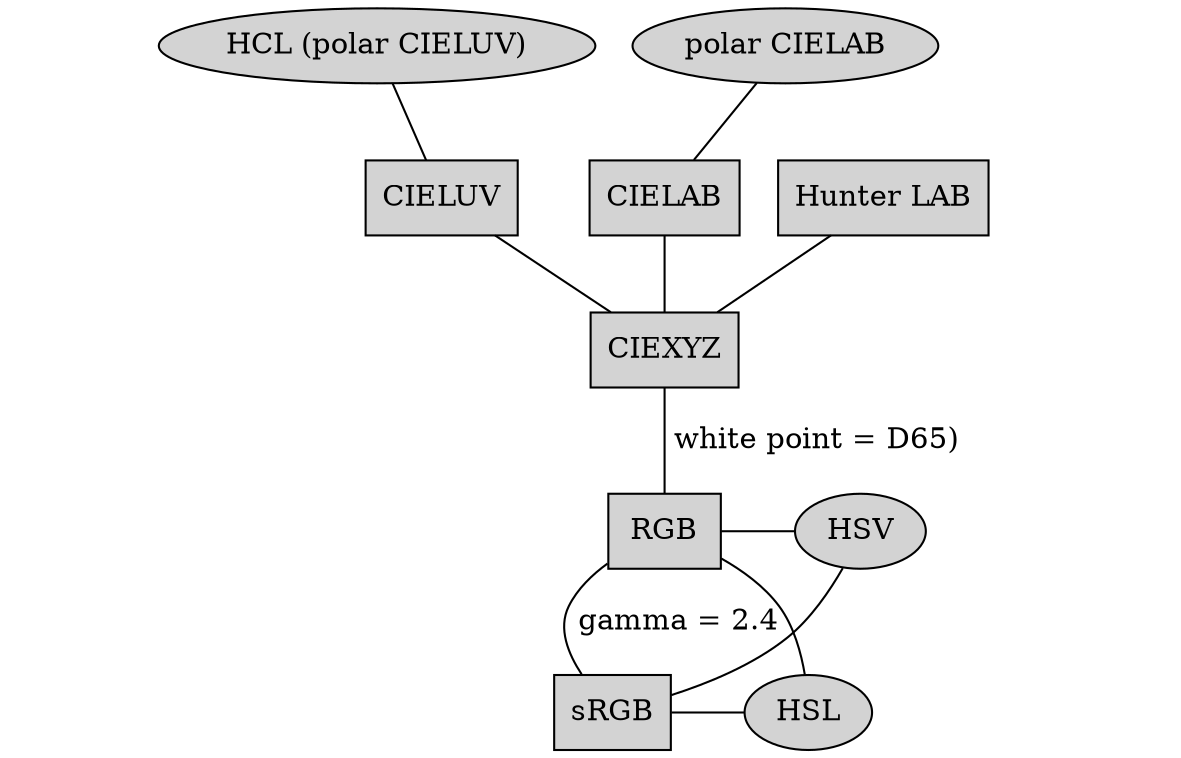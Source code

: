 graph colorspace {

{ rank = min
    L1 [label="" color=white]
    polarLUV [label = "HCL (polar CIELUV)" shape=ellipse style=filled]
    polarLAB [label = "polar CIELAB" shape=ellipse style=filled]
    R1 [label="" color=white]
}

{ rank = same
    L2 [label="" color=white]
    LUV [label = "CIELUV" shape=box style=filled]
    LAB [label = "CIELAB" shape=box style=filled]
    HunterLAB [label = "Hunter LAB" shape=box style=filled]
    R2 [label="" color=white]
}

{ rank = same
    L3 [label="" color=white]
    XYZ [label = "CIEXYZ" shape=box style=filled]
    R3 [label="" color=white]
}

{ rank = same
    L4 [label="" color=white]
    RGB [label = "RGB" shape=box style=filled]
    HSV [label = "HSV" shape=ellipse style=filled]
    R4 [label="" color=white]
}

{ rank = max
    L5 [label="" color=white]
    sRGB [label = "sRGB" shape=box style=filled]
    HSL [label = "HSL" shape=ellipse style=filled]
    R5 [label="" color=white]
}

LUV -- polarLUV
LAB -- polarLAB
XYZ -- LUV
XYZ -- LAB
XYZ -- HunterLAB

XYZ -- RGB [label=" white point = D65)"]

RGB -- HSV
RGB -- HSL

sRGB -- RGB [label=" gamma = 2.4"]

sRGB -- HSV
sRGB -- HSL

L1 -- L2 -- L3 -- L4 -- L5 [color=white]
R1 -- R2 -- R3 -- R4 -- R5 [color=white]
}

